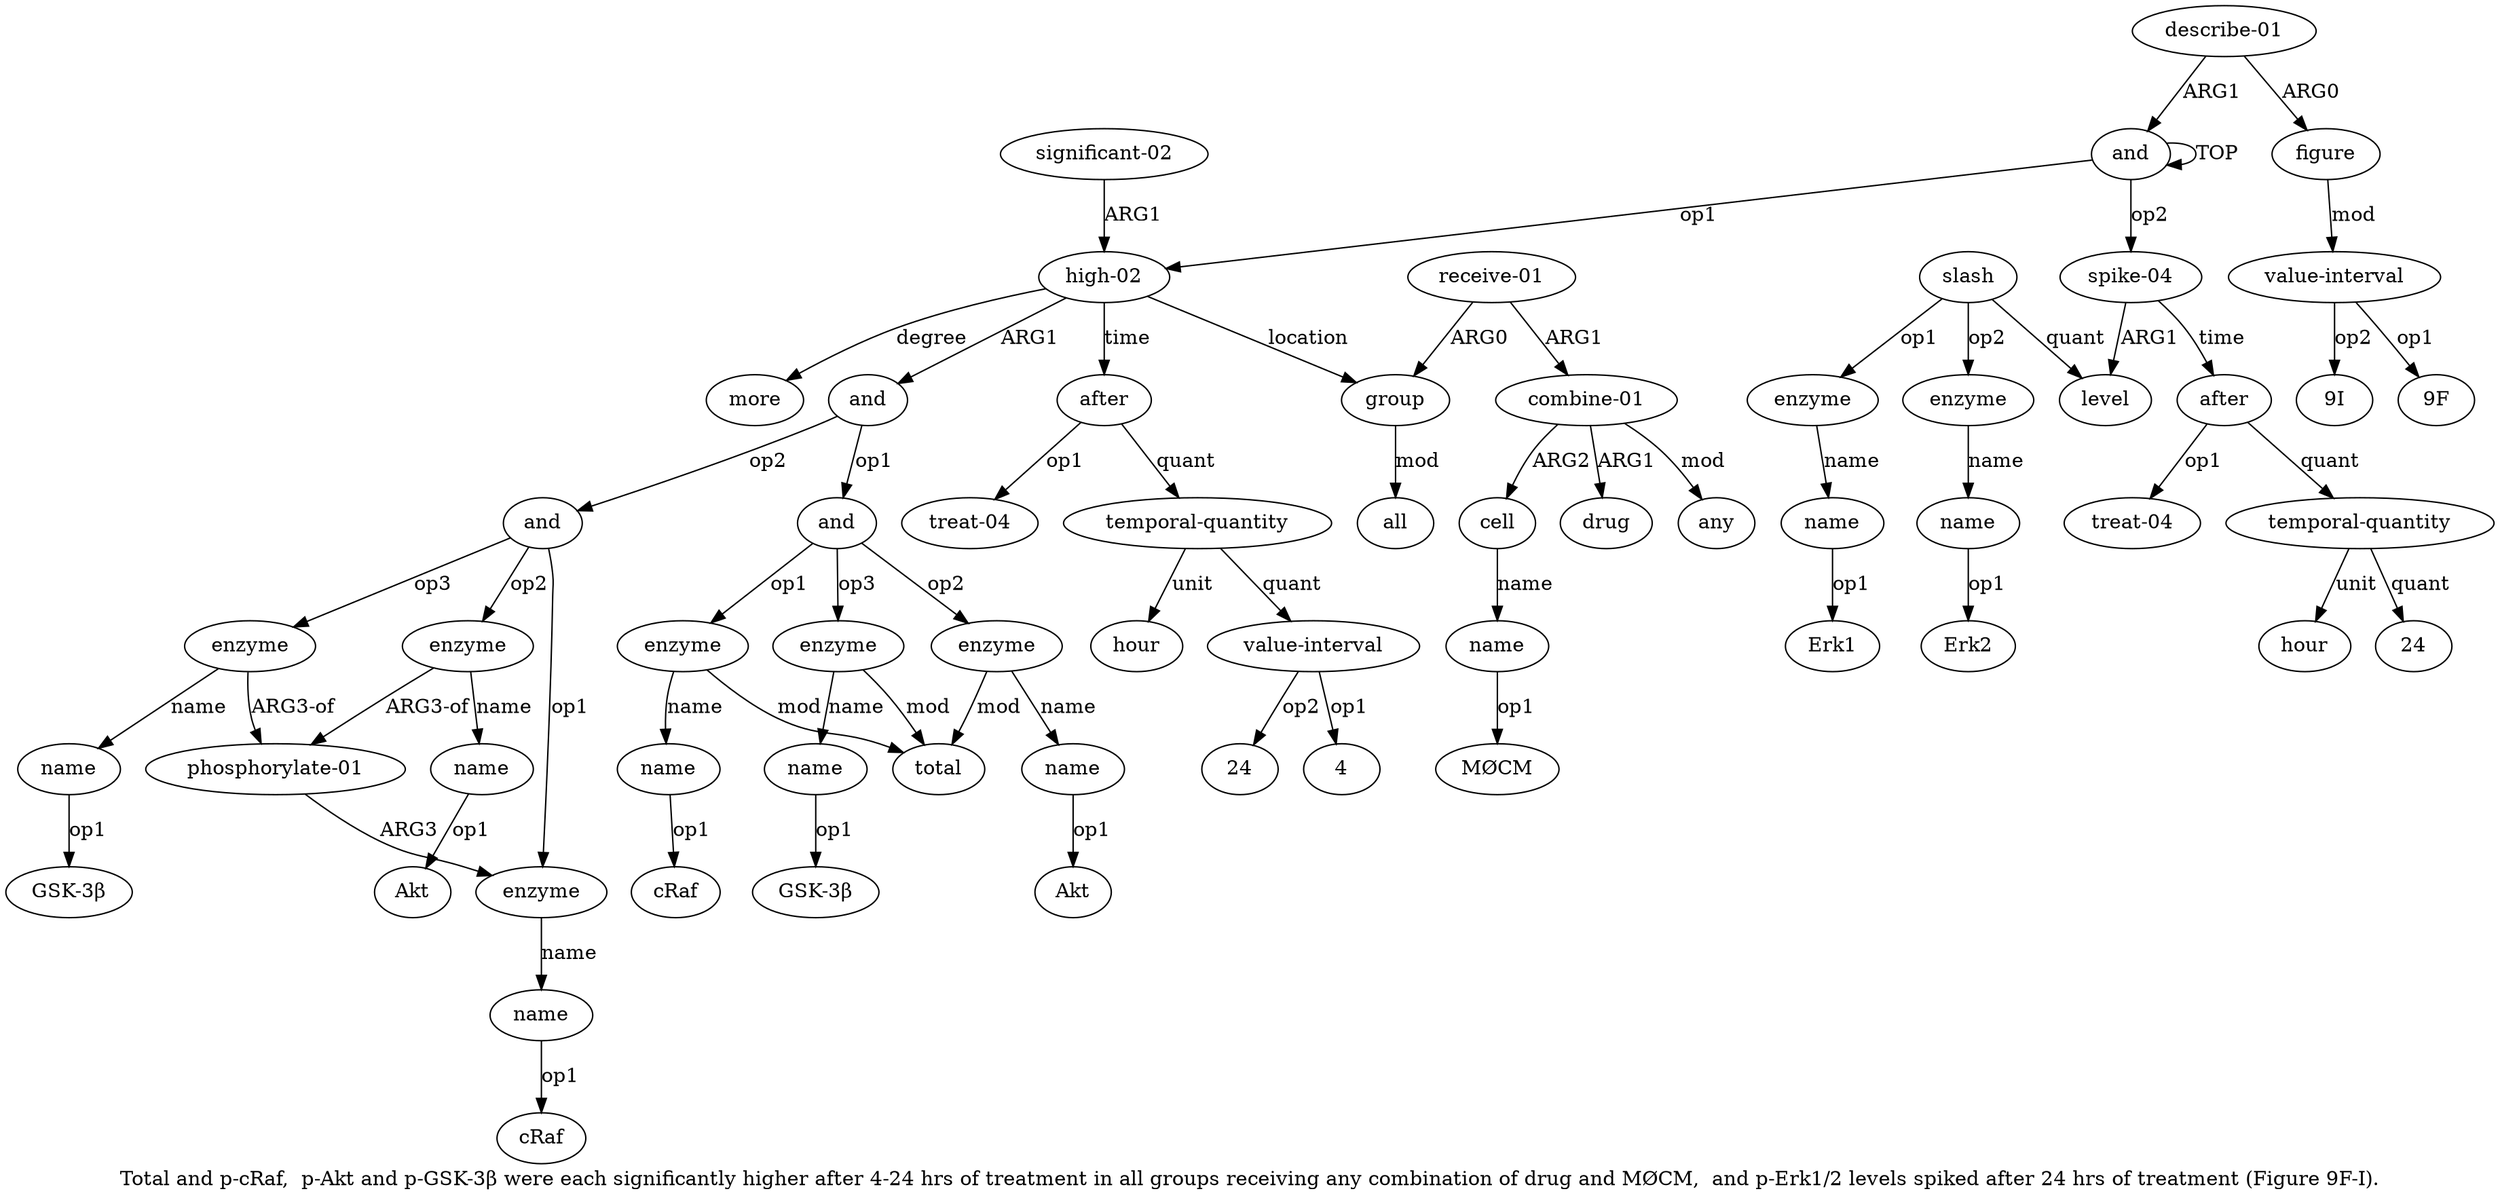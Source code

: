 digraph  {
	graph [label="Total and p-cRaf,  p-Akt and p-GSK-3β were each significantly higher after 4-24 hrs of treatment in all groups receiving any combination \
of drug and MØCM,  and p-Erk1/2 levels spiked after 24 hrs of treatment (Figure 9F-I)."];
	node [label="\N"];
	a20	 [color=black,
		gold_ind=20,
		gold_label="significant-02",
		label="significant-02",
		test_ind=20,
		test_label="significant-02"];
	a1	 [color=black,
		gold_ind=1,
		gold_label="high-02",
		label="high-02",
		test_ind=1,
		test_label="high-02"];
	a20 -> a1 [key=0,
	color=black,
	gold_label=ARG1,
	label=ARG1,
	test_label=ARG1];
a21 [color=black,
	gold_ind=21,
	gold_label=after,
	label=after,
	test_ind=21,
	test_label=after];
a22 [color=black,
	gold_ind=22,
	gold_label="treat-04",
	label="treat-04",
	test_ind=22,
	test_label="treat-04"];
a21 -> a22 [key=0,
color=black,
gold_label=op1,
label=op1,
test_label=op1];
a23 [color=black,
gold_ind=23,
gold_label="temporal-quantity",
label="temporal-quantity",
test_ind=23,
test_label="temporal-quantity"];
a21 -> a23 [key=0,
color=black,
gold_label=quant,
label=quant,
test_label=quant];
a24 [color=black,
gold_ind=24,
gold_label="value-interval",
label="value-interval",
test_ind=24,
test_label="value-interval"];
a23 -> a24 [key=0,
color=black,
gold_label=quant,
label=quant,
test_label=quant];
a25 [color=black,
gold_ind=25,
gold_label=hour,
label=hour,
test_ind=25,
test_label=hour];
a23 -> a25 [key=0,
color=black,
gold_label=unit,
label=unit,
test_label=unit];
"a24 4" [color=black,
gold_ind=-1,
gold_label=4,
label=4,
test_ind=-1,
test_label=4];
a24 -> "a24 4" [key=0,
color=black,
gold_label=op1,
label=op1,
test_label=op1];
"a24 24" [color=black,
gold_ind=-1,
gold_label=24,
label=24,
test_ind=-1,
test_label=24];
a24 -> "a24 24" [key=0,
color=black,
gold_label=op2,
label=op2,
test_label=op2];
a26 [color=black,
gold_ind=26,
gold_label=group,
label=group,
test_ind=26,
test_label=group];
a27 [color=black,
gold_ind=27,
gold_label=all,
label=all,
test_ind=27,
test_label=all];
a26 -> a27 [key=0,
color=black,
gold_label=mod,
label=mod,
test_label=mod];
a28 [color=black,
gold_ind=28,
gold_label="receive-01",
label="receive-01",
test_ind=28,
test_label="receive-01"];
a28 -> a26 [key=0,
color=black,
gold_label=ARG0,
label=ARG0,
test_label=ARG0];
a29 [color=black,
gold_ind=29,
gold_label="combine-01",
label="combine-01",
test_ind=29,
test_label="combine-01"];
a28 -> a29 [key=0,
color=black,
gold_label=ARG1,
label=ARG1,
test_label=ARG1];
a31 [color=black,
gold_ind=31,
gold_label=cell,
label=cell,
test_ind=31,
test_label=cell];
a29 -> a31 [key=0,
color=black,
gold_label=ARG2,
label=ARG2,
test_label=ARG2];
a30 [color=black,
gold_ind=30,
gold_label=drug,
label=drug,
test_ind=30,
test_label=drug];
a29 -> a30 [key=0,
color=black,
gold_label=ARG1,
label=ARG1,
test_label=ARG1];
a33 [color=black,
gold_ind=33,
gold_label=any,
label=any,
test_ind=33,
test_label=any];
a29 -> a33 [key=0,
color=black,
gold_label=mod,
label=mod,
test_label=mod];
"a38 Erk1" [color=black,
gold_ind=-1,
gold_label=Erk1,
label=Erk1,
test_ind=-1,
test_label=Erk1];
a32 [color=black,
gold_ind=32,
gold_label=name,
label=name,
test_ind=32,
test_label=name];
a31 -> a32 [key=0,
color=black,
gold_label=name,
label=name,
test_label=name];
"a47 9F" [color=black,
gold_ind=-1,
gold_label="9F",
label="9F",
test_ind=-1,
test_label="9F"];
"a13 cRaf" [color=black,
gold_ind=-1,
gold_label=cRaf,
label=cRaf,
test_ind=-1,
test_label=cRaf];
a37 [color=black,
gold_ind=37,
gold_label=enzyme,
label=enzyme,
test_ind=37,
test_label=enzyme];
a38 [color=black,
gold_ind=38,
gold_label=name,
label=name,
test_ind=38,
test_label=name];
a37 -> a38 [key=0,
color=black,
gold_label=name,
label=name,
test_label=name];
"a10 GSK-3β" [color=black,
gold_ind=-1,
gold_label="GSK-3β",
label="GSK-3β",
test_ind=-1,
test_label="GSK-3β"];
"a47 9I" [color=black,
gold_ind=-1,
gold_label="9I",
label="9I",
test_ind=-1,
test_label="9I"];
a36 [color=black,
gold_ind=36,
gold_label=slash,
label=slash,
test_ind=36,
test_label=slash];
a36 -> a37 [key=0,
color=black,
gold_label=op1,
label=op1,
test_label=op1];
a35 [color=black,
gold_ind=35,
gold_label=level,
label=level,
test_ind=35,
test_label=level];
a36 -> a35 [key=0,
color=black,
gold_label=quant,
label=quant,
test_label=quant];
a39 [color=black,
gold_ind=39,
gold_label=enzyme,
label=enzyme,
test_ind=39,
test_label=enzyme];
a36 -> a39 [key=0,
color=black,
gold_label=op2,
label=op2,
test_label=op2];
"a32 MØCM" [color=black,
gold_ind=-1,
gold_label=MØCM,
label=MØCM,
test_ind=-1,
test_label=MØCM];
a34 [color=black,
gold_ind=34,
gold_label="spike-04",
label="spike-04",
test_ind=34,
test_label="spike-04"];
a34 -> a35 [key=0,
color=black,
gold_label=ARG1,
label=ARG1,
test_label=ARG1];
a41 [color=black,
gold_ind=41,
gold_label=after,
label=after,
test_ind=41,
test_label=after];
a34 -> a41 [key=0,
color=black,
gold_label=time,
label=time,
test_label=time];
a32 -> "a32 MØCM" [key=0,
color=black,
gold_label=op1,
label=op1,
test_label=op1];
a15 [color=black,
gold_ind=15,
gold_label=enzyme,
label=enzyme,
test_ind=15,
test_label=enzyme];
a14 [color=black,
gold_ind=14,
gold_label="phosphorylate-01",
label="phosphorylate-01",
test_ind=14,
test_label="phosphorylate-01"];
a15 -> a14 [key=0,
color=black,
gold_label="ARG3-of",
label="ARG3-of",
test_label="ARG3-of"];
a16 [color=black,
gold_ind=16,
gold_label=name,
label=name,
test_ind=16,
test_label=name];
a15 -> a16 [key=0,
color=black,
gold_label=name,
label=name,
test_label=name];
a12 [color=black,
gold_ind=12,
gold_label=enzyme,
label=enzyme,
test_ind=12,
test_label=enzyme];
a14 -> a12 [key=0,
color=black,
gold_label=ARG3,
label=ARG3,
test_label=ARG3];
a17 [color=black,
gold_ind=17,
gold_label=enzyme,
label=enzyme,
test_ind=17,
test_label=enzyme];
a17 -> a14 [key=0,
color=black,
gold_label="ARG3-of",
label="ARG3-of",
test_label="ARG3-of"];
a18 [color=black,
gold_ind=18,
gold_label=name,
label=name,
test_ind=18,
test_label=name];
a17 -> a18 [key=0,
color=black,
gold_label=name,
label=name,
test_label=name];
"a16 Akt" [color=black,
gold_ind=-1,
gold_label=Akt,
label=Akt,
test_ind=-1,
test_label=Akt];
a16 -> "a16 Akt" [key=0,
color=black,
gold_label=op1,
label=op1,
test_label=op1];
a11 [color=black,
gold_ind=11,
gold_label=and,
label=and,
test_ind=11,
test_label=and];
a11 -> a15 [key=0,
color=black,
gold_label=op2,
label=op2,
test_label=op2];
a11 -> a17 [key=0,
color=black,
gold_label=op3,
label=op3,
test_label=op3];
a11 -> a12 [key=0,
color=black,
gold_label=op1,
label=op1,
test_label=op1];
a10 [color=black,
gold_ind=10,
gold_label=name,
label=name,
test_ind=10,
test_label=name];
a10 -> "a10 GSK-3β" [key=0,
color=black,
gold_label=op1,
label=op1,
test_label=op1];
a13 [color=black,
gold_ind=13,
gold_label=name,
label=name,
test_ind=13,
test_label=name];
a13 -> "a13 cRaf" [key=0,
color=black,
gold_label=op1,
label=op1,
test_label=op1];
a12 -> a13 [key=0,
color=black,
gold_label=name,
label=name,
test_label=name];
a40 [color=black,
gold_ind=40,
gold_label=name,
label=name,
test_ind=40,
test_label=name];
a39 -> a40 [key=0,
color=black,
gold_label=name,
label=name,
test_label=name];
a38 -> "a38 Erk1" [key=0,
color=black,
gold_label=op1,
label=op1,
test_label=op1];
a19 [color=black,
gold_ind=19,
gold_label=more,
label=more,
test_ind=19,
test_label=more];
"a18 GSK-3β" [color=black,
gold_ind=-1,
gold_label="GSK-3β",
label="GSK-3β",
test_ind=-1,
test_label="GSK-3β"];
a18 -> "a18 GSK-3β" [key=0,
color=black,
gold_label=op1,
label=op1,
test_label=op1];
a1 -> a21 [key=0,
color=black,
gold_label=time,
label=time,
test_label=time];
a1 -> a26 [key=0,
color=black,
gold_label=location,
label=location,
test_label=location];
a1 -> a19 [key=0,
color=black,
gold_label=degree,
label=degree,
test_label=degree];
a2 [color=black,
gold_ind=2,
gold_label=and,
label=and,
test_ind=2,
test_label=and];
a1 -> a2 [key=0,
color=black,
gold_label=ARG1,
label=ARG1,
test_label=ARG1];
a0 [color=black,
gold_ind=0,
gold_label=and,
label=and,
test_ind=0,
test_label=and];
a0 -> a34 [key=0,
color=black,
gold_label=op2,
label=op2,
test_label=op2];
a0 -> a1 [key=0,
color=black,
gold_label=op1,
label=op1,
test_label=op1];
a0 -> a0 [key=0,
color=black,
gold_label=TOP,
label=TOP,
test_label=TOP];
a3 [color=black,
gold_ind=3,
gold_label=and,
label=and,
test_ind=3,
test_label=and];
a4 [color=black,
gold_ind=4,
gold_label=enzyme,
label=enzyme,
test_ind=4,
test_label=enzyme];
a3 -> a4 [key=0,
color=black,
gold_label=op1,
label=op1,
test_label=op1];
a7 [color=black,
gold_ind=7,
gold_label=enzyme,
label=enzyme,
test_ind=7,
test_label=enzyme];
a3 -> a7 [key=0,
color=black,
gold_label=op2,
label=op2,
test_label=op2];
a9 [color=black,
gold_ind=9,
gold_label=enzyme,
label=enzyme,
test_ind=9,
test_label=enzyme];
a3 -> a9 [key=0,
color=black,
gold_label=op3,
label=op3,
test_label=op3];
a2 -> a11 [key=0,
color=black,
gold_label=op2,
label=op2,
test_label=op2];
a2 -> a3 [key=0,
color=black,
gold_label=op1,
label=op1,
test_label=op1];
a5 [color=black,
gold_ind=5,
gold_label=name,
label=name,
test_ind=5,
test_label=name];
"a5 cRaf" [color=black,
gold_ind=-1,
gold_label=cRaf,
label=cRaf,
test_ind=-1,
test_label=cRaf];
a5 -> "a5 cRaf" [key=0,
color=black,
gold_label=op1,
label=op1,
test_label=op1];
a4 -> a5 [key=0,
color=black,
gold_label=name,
label=name,
test_label=name];
a6 [color=black,
gold_ind=6,
gold_label=total,
label=total,
test_ind=6,
test_label=total];
a4 -> a6 [key=0,
color=black,
gold_label=mod,
label=mod,
test_label=mod];
a7 -> a6 [key=0,
color=black,
gold_label=mod,
label=mod,
test_label=mod];
a8 [color=black,
gold_ind=8,
gold_label=name,
label=name,
test_ind=8,
test_label=name];
a7 -> a8 [key=0,
color=black,
gold_label=name,
label=name,
test_label=name];
a9 -> a10 [key=0,
color=black,
gold_label=name,
label=name,
test_label=name];
a9 -> a6 [key=0,
color=black,
gold_label=mod,
label=mod,
test_label=mod];
"a8 Akt" [color=black,
gold_ind=-1,
gold_label=Akt,
label=Akt,
test_ind=-1,
test_label=Akt];
a8 -> "a8 Akt" [key=0,
color=black,
gold_label=op1,
label=op1,
test_label=op1];
"a43 24" [color=black,
gold_ind=-1,
gold_label=24,
label=24,
test_ind=-1,
test_label=24];
a46 [color=black,
gold_ind=46,
gold_label=figure,
label=figure,
test_ind=46,
test_label=figure];
a47 [color=black,
gold_ind=47,
gold_label="value-interval",
label="value-interval",
test_ind=47,
test_label="value-interval"];
a46 -> a47 [key=0,
color=black,
gold_label=mod,
label=mod,
test_label=mod];
a47 -> "a47 9F" [key=0,
color=black,
gold_label=op1,
label=op1,
test_label=op1];
a47 -> "a47 9I" [key=0,
color=black,
gold_label=op2,
label=op2,
test_label=op2];
a44 [color=black,
gold_ind=44,
gold_label=hour,
label=hour,
test_ind=44,
test_label=hour];
a45 [color=black,
gold_ind=45,
gold_label="describe-01",
label="describe-01",
test_ind=45,
test_label="describe-01"];
a45 -> a0 [key=0,
color=black,
gold_label=ARG1,
label=ARG1,
test_label=ARG1];
a45 -> a46 [key=0,
color=black,
gold_label=ARG0,
label=ARG0,
test_label=ARG0];
a42 [color=black,
gold_ind=42,
gold_label="treat-04",
label="treat-04",
test_ind=42,
test_label="treat-04"];
a43 [color=black,
gold_ind=43,
gold_label="temporal-quantity",
label="temporal-quantity",
test_ind=43,
test_label="temporal-quantity"];
a43 -> "a43 24" [key=0,
color=black,
gold_label=quant,
label=quant,
test_label=quant];
a43 -> a44 [key=0,
color=black,
gold_label=unit,
label=unit,
test_label=unit];
"a40 Erk2" [color=black,
gold_ind=-1,
gold_label=Erk2,
label=Erk2,
test_ind=-1,
test_label=Erk2];
a40 -> "a40 Erk2" [key=0,
color=black,
gold_label=op1,
label=op1,
test_label=op1];
a41 -> a42 [key=0,
color=black,
gold_label=op1,
label=op1,
test_label=op1];
a41 -> a43 [key=0,
color=black,
gold_label=quant,
label=quant,
test_label=quant];
}
